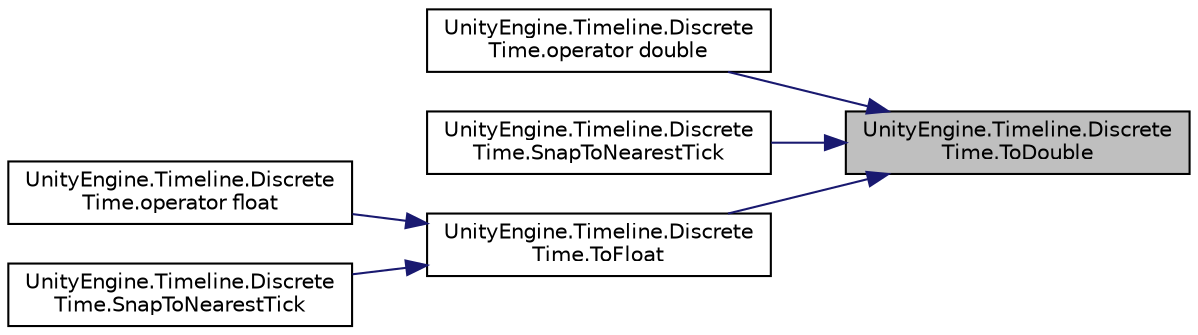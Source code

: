 digraph "UnityEngine.Timeline.DiscreteTime.ToDouble"
{
 // LATEX_PDF_SIZE
  edge [fontname="Helvetica",fontsize="10",labelfontname="Helvetica",labelfontsize="10"];
  node [fontname="Helvetica",fontsize="10",shape=record];
  rankdir="RL";
  Node1 [label="UnityEngine.Timeline.Discrete\lTime.ToDouble",height=0.2,width=0.4,color="black", fillcolor="grey75", style="filled", fontcolor="black",tooltip=" "];
  Node1 -> Node2 [dir="back",color="midnightblue",fontsize="10",style="solid",fontname="Helvetica"];
  Node2 [label="UnityEngine.Timeline.Discrete\lTime.operator double",height=0.2,width=0.4,color="black", fillcolor="white", style="filled",URL="$struct_unity_engine_1_1_timeline_1_1_discrete_time.html#a3246d0df61248185b5240b97a58c9a18",tooltip=" "];
  Node1 -> Node3 [dir="back",color="midnightblue",fontsize="10",style="solid",fontname="Helvetica"];
  Node3 [label="UnityEngine.Timeline.Discrete\lTime.SnapToNearestTick",height=0.2,width=0.4,color="black", fillcolor="white", style="filled",URL="$struct_unity_engine_1_1_timeline_1_1_discrete_time.html#a36a2bfe68b8e8aa8c76b52815e915fc4",tooltip=" "];
  Node1 -> Node4 [dir="back",color="midnightblue",fontsize="10",style="solid",fontname="Helvetica"];
  Node4 [label="UnityEngine.Timeline.Discrete\lTime.ToFloat",height=0.2,width=0.4,color="black", fillcolor="white", style="filled",URL="$struct_unity_engine_1_1_timeline_1_1_discrete_time.html#a092821f11a04b058c199a955adeba648",tooltip=" "];
  Node4 -> Node5 [dir="back",color="midnightblue",fontsize="10",style="solid",fontname="Helvetica"];
  Node5 [label="UnityEngine.Timeline.Discrete\lTime.operator float",height=0.2,width=0.4,color="black", fillcolor="white", style="filled",URL="$struct_unity_engine_1_1_timeline_1_1_discrete_time.html#ae91051f2cee23a1fa9dede30659d030f",tooltip=" "];
  Node4 -> Node6 [dir="back",color="midnightblue",fontsize="10",style="solid",fontname="Helvetica"];
  Node6 [label="UnityEngine.Timeline.Discrete\lTime.SnapToNearestTick",height=0.2,width=0.4,color="black", fillcolor="white", style="filled",URL="$struct_unity_engine_1_1_timeline_1_1_discrete_time.html#aeecd3ca96287565722875c046c4a91f1",tooltip=" "];
}

